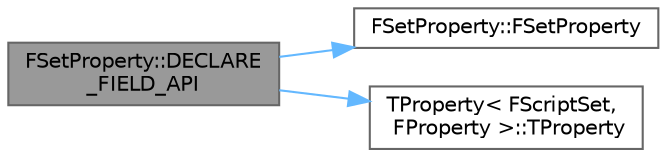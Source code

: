 digraph "FSetProperty::DECLARE_FIELD_API"
{
 // INTERACTIVE_SVG=YES
 // LATEX_PDF_SIZE
  bgcolor="transparent";
  edge [fontname=Helvetica,fontsize=10,labelfontname=Helvetica,labelfontsize=10];
  node [fontname=Helvetica,fontsize=10,shape=box,height=0.2,width=0.4];
  rankdir="LR";
  Node1 [id="Node000001",label="FSetProperty::DECLARE\l_FIELD_API",height=0.2,width=0.4,color="gray40", fillcolor="grey60", style="filled", fontcolor="black",tooltip=" "];
  Node1 -> Node2 [id="edge1_Node000001_Node000002",color="steelblue1",style="solid",tooltip=" "];
  Node2 [id="Node000002",label="FSetProperty::FSetProperty",height=0.2,width=0.4,color="grey40", fillcolor="white", style="filled",URL="$da/d7f/classFSetProperty.html#aa50603640e72d3ef79399e44e6a70ca4",tooltip=" "];
  Node1 -> Node3 [id="edge2_Node000001_Node000003",color="steelblue1",style="solid",tooltip=" "];
  Node3 [id="Node000003",label="TProperty\< FScriptSet,\l FProperty \>::TProperty",height=0.2,width=0.4,color="grey40", fillcolor="white", style="filled",URL="$d1/dc3/classTProperty.html#ad6ba9c6a39fb7a3de30c7fe76748479a",tooltip=" "];
}
